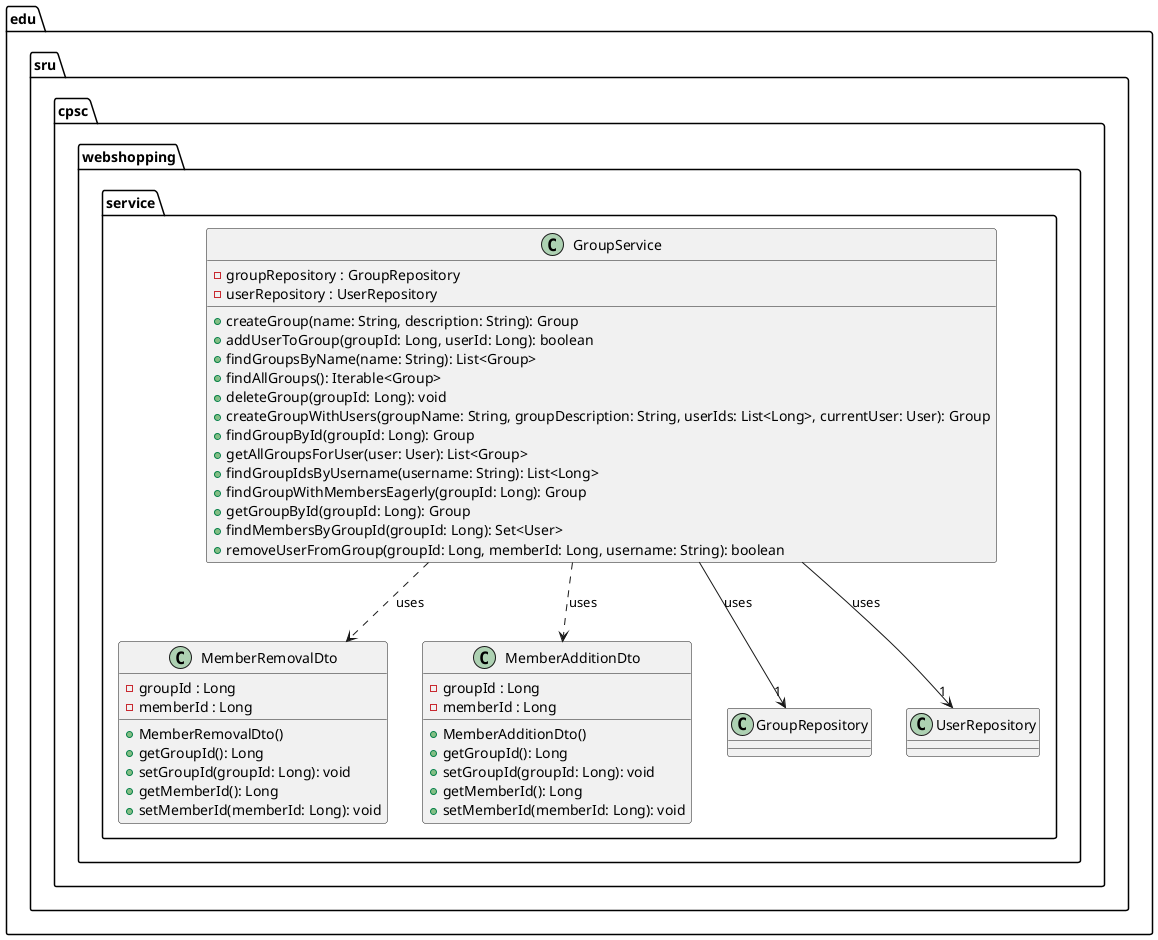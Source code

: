 @startuml

package edu.sru.cpsc.webshopping.service {

    class GroupService {
        - groupRepository : GroupRepository
        - userRepository : UserRepository

        + createGroup(name: String, description: String): Group
        + addUserToGroup(groupId: Long, userId: Long): boolean
        + findGroupsByName(name: String): List<Group>
        + findAllGroups(): Iterable<Group>
        + deleteGroup(groupId: Long): void
        + createGroupWithUsers(groupName: String, groupDescription: String, userIds: List<Long>, currentUser: User): Group
        + findGroupById(groupId: Long): Group
        + getAllGroupsForUser(user: User): List<Group>
        + findGroupIdsByUsername(username: String): List<Long>
        + findGroupWithMembersEagerly(groupId: Long): Group
        + getGroupById(groupId: Long): Group
        + findMembersByGroupId(groupId: Long): Set<User>
        + removeUserFromGroup(groupId: Long, memberId: Long, username: String): boolean
    }

    class MemberRemovalDto {
        - groupId : Long
        - memberId : Long

        + MemberRemovalDto()
        + getGroupId(): Long
        + setGroupId(groupId: Long): void
        + getMemberId(): Long
        + setMemberId(memberId: Long): void
    }

    class MemberAdditionDto {
        - groupId : Long
        - memberId : Long

        + MemberAdditionDto()
        + getGroupId(): Long
        + setGroupId(groupId: Long): void
        + getMemberId(): Long
        + setMemberId(memberId: Long): void
    }

    class GroupRepository {
    }

    class UserRepository {
    }

    GroupService --> "1" GroupRepository : uses
    GroupService --> "1" UserRepository : uses
    GroupService ..> MemberRemovalDto : uses
    GroupService ..> MemberAdditionDto : uses
}

@enduml
